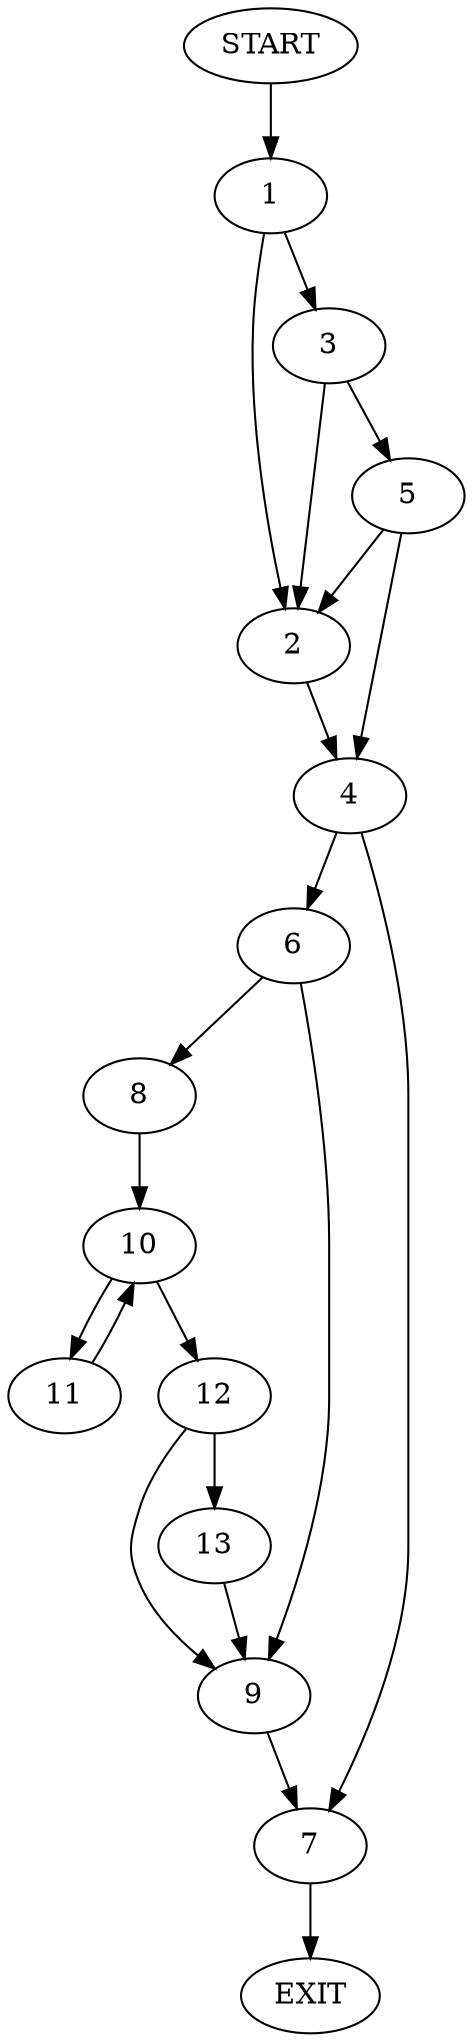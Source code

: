 digraph {
0 [label="START"]
14 [label="EXIT"]
0 -> 1
1 -> 2
1 -> 3
2 -> 4
3 -> 5
3 -> 2
5 -> 2
5 -> 4
4 -> 6
4 -> 7
7 -> 14
6 -> 8
6 -> 9
9 -> 7
8 -> 10
10 -> 11
10 -> 12
12 -> 9
12 -> 13
11 -> 10
13 -> 9
}
